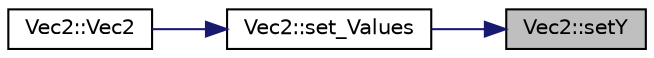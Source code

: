 digraph "Vec2::setY"
{
 // INTERACTIVE_SVG=YES
 // LATEX_PDF_SIZE
  edge [fontname="Helvetica",fontsize="10",labelfontname="Helvetica",labelfontsize="10"];
  node [fontname="Helvetica",fontsize="10",shape=record];
  rankdir="RL";
  Node59 [label="Vec2::setY",height=0.2,width=0.4,color="black", fillcolor="grey75", style="filled", fontcolor="black",tooltip=" "];
  Node59 -> Node60 [dir="back",color="midnightblue",fontsize="10",style="solid",fontname="Helvetica"];
  Node60 [label="Vec2::set_Values",height=0.2,width=0.4,color="black", fillcolor="white", style="filled",URL="$class_vec2.html#a238a918f6d2695dd187a9778982a1769",tooltip=" "];
  Node60 -> Node61 [dir="back",color="midnightblue",fontsize="10",style="solid",fontname="Helvetica"];
  Node61 [label="Vec2::Vec2",height=0.2,width=0.4,color="black", fillcolor="white", style="filled",URL="$class_vec2.html#a0d51ef92a3baedc006bca6a702cefc65",tooltip=" "];
}

